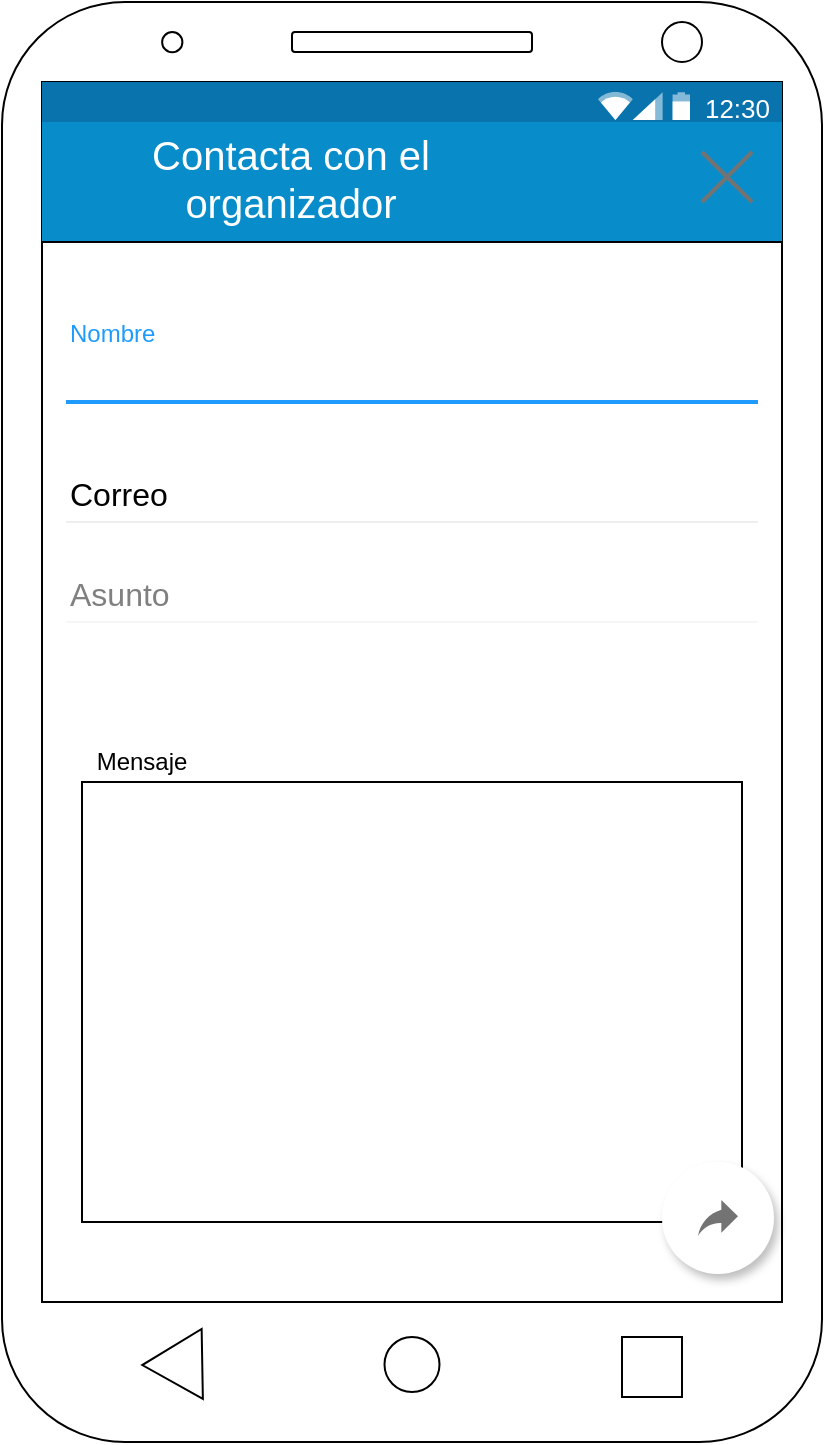 <mxfile version="12.9.7" type="device"><diagram id="U2bW3avmM8vpmBXSzCzB" name="Page-1"><mxGraphModel dx="1422" dy="744" grid="1" gridSize="10" guides="1" tooltips="1" connect="1" arrows="1" fold="1" page="1" pageScale="1" pageWidth="827" pageHeight="1169" math="0" shadow="0"><root><mxCell id="0"/><mxCell id="1" parent="0"/><mxCell id="3NoMwBL9-WwyrKNmWwVy-1" value="" style="rounded=1;whiteSpace=wrap;html=1;" parent="1" vertex="1"><mxGeometry x="120" y="40" width="410" height="720" as="geometry"/></mxCell><mxCell id="3NoMwBL9-WwyrKNmWwVy-2" value="" style="rounded=0;whiteSpace=wrap;html=1;" parent="1" vertex="1"><mxGeometry x="140" y="80" width="370" height="610" as="geometry"/></mxCell><mxCell id="NHX9Jr03b7kNrBQQigVn-1" value="" style="shape=rect;fillColor=#eeeeee;strokeColor=none;" vertex="1" parent="1"><mxGeometry x="140" y="80" width="370" height="610" as="geometry"/></mxCell><mxCell id="3NoMwBL9-WwyrKNmWwVy-3" value="" style="ellipse;whiteSpace=wrap;html=1;aspect=fixed;" parent="1" vertex="1"><mxGeometry x="311.25" y="707.5" width="27.5" height="27.5" as="geometry"/></mxCell><mxCell id="3NoMwBL9-WwyrKNmWwVy-4" value="" style="triangle;whiteSpace=wrap;html=1;rotation=-181;" parent="1" vertex="1"><mxGeometry x="190.13" y="703.75" width="30" height="35" as="geometry"/></mxCell><mxCell id="3NoMwBL9-WwyrKNmWwVy-5" value="" style="whiteSpace=wrap;html=1;aspect=fixed;" parent="1" vertex="1"><mxGeometry x="430" y="707.5" width="30" height="30" as="geometry"/></mxCell><mxCell id="3NoMwBL9-WwyrKNmWwVy-6" value="" style="ellipse;whiteSpace=wrap;html=1;aspect=fixed;" parent="1" vertex="1"><mxGeometry x="450" y="50" width="20" height="20" as="geometry"/></mxCell><mxCell id="3NoMwBL9-WwyrKNmWwVy-7" value="" style="ellipse;whiteSpace=wrap;html=1;aspect=fixed;" parent="1" vertex="1"><mxGeometry x="200.07" y="55" width="10.13" height="10.13" as="geometry"/></mxCell><mxCell id="3NoMwBL9-WwyrKNmWwVy-8" value="" style="rounded=1;whiteSpace=wrap;html=1;" parent="1" vertex="1"><mxGeometry x="265" y="55" width="120" height="10" as="geometry"/></mxCell><mxCell id="NHX9Jr03b7kNrBQQigVn-29" value="12:30" style="dashed=0;align=center;fontSize=12;shape=rect;align=right;fillColor=#0973AE;strokeColor=none;fontColor=#FFFFFF;spacingRight=4;spacingTop=1;fontStyle=0;fontSize=13;resizeWidth=1;" vertex="1" parent="1"><mxGeometry x="140" y="80" width="370" height="24" as="geometry"/></mxCell><mxCell id="NHX9Jr03b7kNrBQQigVn-30" value="" style="dashed=0;html=1;shape=mxgraph.gmdl.top_bar;fillColor=#0973AE;strokeColor=none;" vertex="1" parent="NHX9Jr03b7kNrBQQigVn-29"><mxGeometry x="1" y="0.5" width="46" height="14" relative="1" as="geometry"><mxPoint x="-92" y="-7" as="offset"/></mxGeometry></mxCell><mxCell id="NHX9Jr03b7kNrBQQigVn-31" value="" style="dashed=0;align=center;fontSize=12;shape=rect;strokeColor=none;fillColor=#098DCA;resizeWidth=1;" vertex="1" parent="1"><mxGeometry x="140" y="100" width="370" height="60" as="geometry"><mxPoint x="-460" y="-100" as="offset"/></mxGeometry></mxCell><mxCell id="NHX9Jr03b7kNrBQQigVn-35" value="" style="dashed=0;aspect=fixed;verticalLabelPosition=bottom;verticalAlign=top;align=center;shape=mxgraph.gmdl.x;strokeColor=#737373;fillColor=#737373;shadow=0;strokeWidth=2;" vertex="1" parent="1"><mxGeometry x="470" y="115" width="25" height="25" as="geometry"/></mxCell><mxCell id="NHX9Jr03b7kNrBQQigVn-36" value="&lt;font style=&quot;font-size: 20px&quot; color=&quot;#FFFFFF&quot;&gt;Contacta con el organizador&lt;br&gt;&lt;/font&gt;" style="text;html=1;strokeColor=none;fillColor=none;align=center;verticalAlign=middle;whiteSpace=wrap;rounded=0;" vertex="1" parent="1"><mxGeometry x="152" y="117.5" width="224.87" height="20" as="geometry"/></mxCell><mxCell id="NHX9Jr03b7kNrBQQigVn-99" value="" style="rounded=0;whiteSpace=wrap;html=1;strokeColor=#000000;" vertex="1" parent="1"><mxGeometry x="140" y="160" width="370" height="530" as="geometry"/></mxCell><mxCell id="NHX9Jr03b7kNrBQQigVn-101" value="Nombre" style="text;fontColor=#1F9BFD;fontSize=12;verticalAlign=middle;strokeColor=none;fillColor=none;" vertex="1" parent="1"><mxGeometry x="152" y="190" width="346" height="30" as="geometry"/></mxCell><mxCell id="NHX9Jr03b7kNrBQQigVn-102" value="Input text" style="text;fontColor=#ffffff;fontSize=16;verticalAlign=middle;strokeColor=none;fillColor=none;" vertex="1" parent="1"><mxGeometry x="152" y="210" width="346" height="30" as="geometry"/></mxCell><mxCell id="NHX9Jr03b7kNrBQQigVn-103" value="" style="dashed=0;shape=line;strokeWidth=2;noLabel=1;strokeColor=#1F9BFD;" vertex="1" parent="1"><mxGeometry x="152" y="235" width="346" height="10" as="geometry"/></mxCell><mxCell id="NHX9Jr03b7kNrBQQigVn-104" value="Correo" style="text;fontSize=16;verticalAlign=middle;strokeColor=none;fillColor=none;" vertex="1" parent="1"><mxGeometry x="152" y="270" width="346" height="30" as="geometry"/></mxCell><mxCell id="NHX9Jr03b7kNrBQQigVn-105" value="" style="dashed=0;shape=line;strokeWidth=1;noLabel=1;strokeColor=#eeeeee;" vertex="1" parent="1"><mxGeometry x="152" y="295" width="346" height="10" as="geometry"/></mxCell><mxCell id="NHX9Jr03b7kNrBQQigVn-106" value="Asunto" style="text;fontColor=#808080;fontSize=16;verticalAlign=middle;strokeColor=none;fillColor=none;" vertex="1" parent="1"><mxGeometry x="152" y="320" width="346" height="30" as="geometry"/></mxCell><mxCell id="NHX9Jr03b7kNrBQQigVn-107" value="" style="dashed=0;shape=line;strokeWidth=1;noLabel=1;strokeColor=#eeeeee;opacity=50;" vertex="1" parent="1"><mxGeometry x="152" y="345" width="346" height="10" as="geometry"/></mxCell><mxCell id="NHX9Jr03b7kNrBQQigVn-108" value="" style="rounded=0;whiteSpace=wrap;html=1;strokeColor=#000000;" vertex="1" parent="1"><mxGeometry x="160" y="430" width="330" height="220" as="geometry"/></mxCell><mxCell id="NHX9Jr03b7kNrBQQigVn-109" value="" style="shape=ellipse;dashed=0;strokeColor=none;shadow=1;fontSize=13;align=center;verticalAlign=top;labelPosition=center;verticalLabelPosition=bottom;html=1;aspect=fixed;" vertex="1" parent="1"><mxGeometry x="450" y="620" width="56" height="56" as="geometry"/></mxCell><mxCell id="NHX9Jr03b7kNrBQQigVn-110" value="" style="dashed=0;html=1;shape=mxgraph.gmdl.reply;strokeColor=none;fillColor=#737373;shadow=0;" vertex="1" parent="NHX9Jr03b7kNrBQQigVn-109"><mxGeometry x="18" y="19" width="20" height="18" as="geometry"/></mxCell><mxCell id="NHX9Jr03b7kNrBQQigVn-111" value="Mensaje" style="text;html=1;strokeColor=none;fillColor=none;align=center;verticalAlign=middle;whiteSpace=wrap;rounded=0;" vertex="1" parent="1"><mxGeometry x="170.2" y="410" width="40" height="20" as="geometry"/></mxCell></root></mxGraphModel></diagram></mxfile>